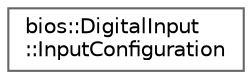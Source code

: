digraph "Graphical Class Hierarchy"
{
 // LATEX_PDF_SIZE
  bgcolor="transparent";
  edge [fontname=Helvetica,fontsize=10,labelfontname=Helvetica,labelfontsize=10];
  node [fontname=Helvetica,fontsize=10,shape=box,height=0.2,width=0.4];
  rankdir="LR";
  Node0 [id="Node000000",label="bios::DigitalInput\l::InputConfiguration",height=0.2,width=0.4,color="grey40", fillcolor="white", style="filled",URL="$d8/d64/structbios_1_1DigitalInput_1_1InputConfiguration.html",tooltip=" "];
}
